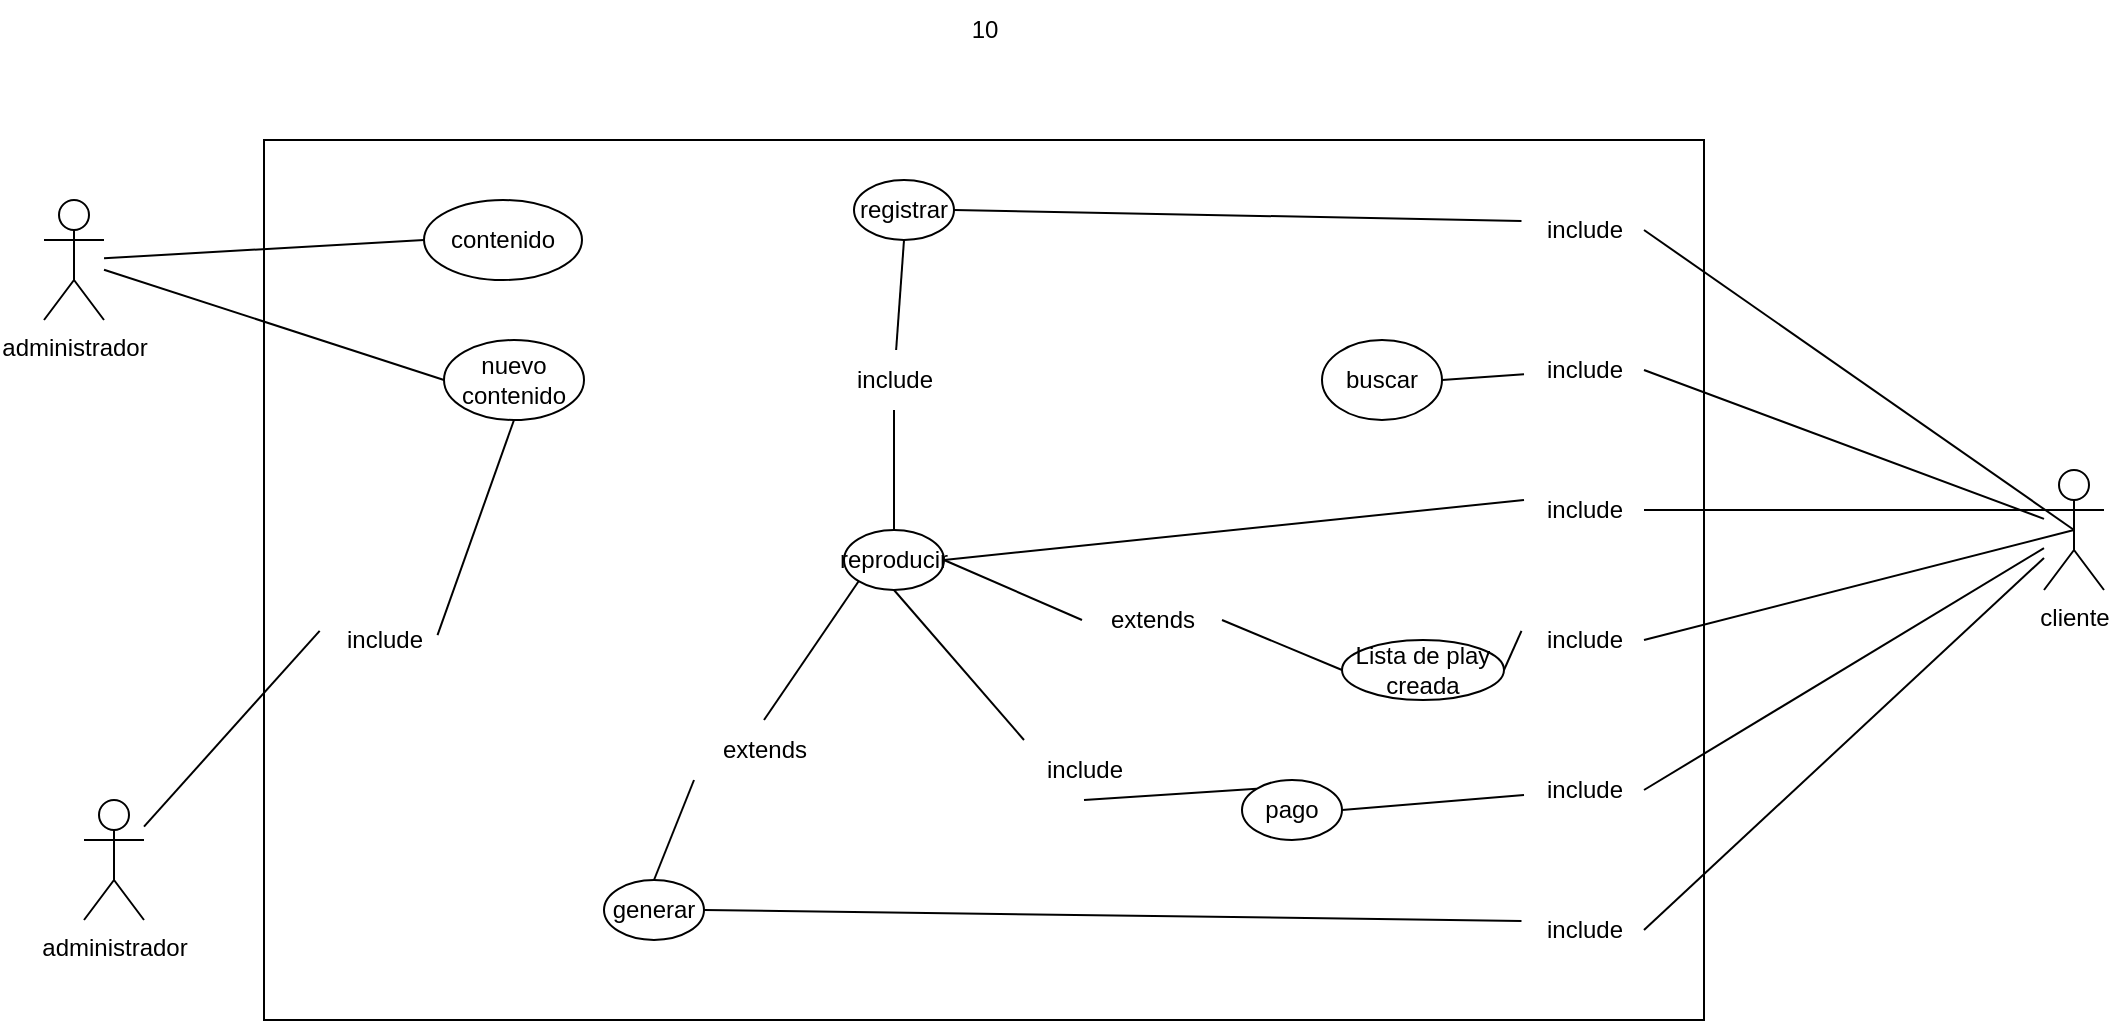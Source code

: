 <mxfile version="28.1.1">
  <diagram name="Página-1" id="DLSlPS5EdyWggtN-QKrr">
    <mxGraphModel dx="1169" dy="489" grid="1" gridSize="10" guides="1" tooltips="1" connect="1" arrows="1" fold="1" page="1" pageScale="1" pageWidth="827" pageHeight="1169" math="0" shadow="0">
      <root>
        <mxCell id="0" />
        <mxCell id="1" parent="0" />
        <mxCell id="KKY4X85VJavsMQhiZZJZ-1" value="" style="rounded=0;whiteSpace=wrap;html=1;" vertex="1" parent="1">
          <mxGeometry x="460" y="320" width="720" height="440" as="geometry" />
        </mxCell>
        <mxCell id="KKY4X85VJavsMQhiZZJZ-2" value="&lt;font style=&quot;vertical-align: inherit;&quot; dir=&quot;auto&quot;&gt;&lt;font style=&quot;vertical-align: inherit;&quot; dir=&quot;auto&quot;&gt;administrador&lt;/font&gt;&lt;/font&gt;" style="shape=umlActor;verticalLabelPosition=bottom;verticalAlign=top;html=1;outlineConnect=0;" vertex="1" parent="1">
          <mxGeometry x="350" y="350" width="30" height="60" as="geometry" />
        </mxCell>
        <mxCell id="KKY4X85VJavsMQhiZZJZ-3" value="&lt;font style=&quot;vertical-align: inherit;&quot; dir=&quot;auto&quot;&gt;&lt;font style=&quot;vertical-align: inherit;&quot; dir=&quot;auto&quot;&gt;cliente&lt;/font&gt;&lt;/font&gt;" style="shape=umlActor;verticalLabelPosition=bottom;verticalAlign=top;html=1;outlineConnect=0;" vertex="1" parent="1">
          <mxGeometry x="1350" y="485" width="30" height="60" as="geometry" />
        </mxCell>
        <mxCell id="KKY4X85VJavsMQhiZZJZ-4" value="&lt;font style=&quot;vertical-align: inherit;&quot; dir=&quot;auto&quot;&gt;&lt;font style=&quot;vertical-align: inherit;&quot; dir=&quot;auto&quot;&gt;&lt;font style=&quot;vertical-align: inherit;&quot; dir=&quot;auto&quot;&gt;&lt;font style=&quot;vertical-align: inherit;&quot; dir=&quot;auto&quot;&gt;&lt;font style=&quot;vertical-align: inherit;&quot; dir=&quot;auto&quot;&gt;&lt;font style=&quot;vertical-align: inherit;&quot; dir=&quot;auto&quot;&gt;reproducir&lt;/font&gt;&lt;/font&gt;&lt;/font&gt;&lt;/font&gt;&lt;/font&gt;&lt;/font&gt;" style="ellipse;whiteSpace=wrap;html=1;" vertex="1" parent="1">
          <mxGeometry x="750" y="515" width="50" height="30" as="geometry" />
        </mxCell>
        <mxCell id="KKY4X85VJavsMQhiZZJZ-6" value="&lt;font style=&quot;vertical-align: inherit;&quot; dir=&quot;auto&quot;&gt;&lt;font style=&quot;vertical-align: inherit;&quot; dir=&quot;auto&quot;&gt;buscar&lt;/font&gt;&lt;/font&gt;" style="ellipse;whiteSpace=wrap;html=1;" vertex="1" parent="1">
          <mxGeometry x="989" y="420" width="60" height="40" as="geometry" />
        </mxCell>
        <mxCell id="KKY4X85VJavsMQhiZZJZ-8" value="&lt;font style=&quot;vertical-align: inherit;&quot; dir=&quot;auto&quot;&gt;&lt;font style=&quot;vertical-align: inherit;&quot; dir=&quot;auto&quot;&gt;&lt;font style=&quot;vertical-align: inherit;&quot; dir=&quot;auto&quot;&gt;&lt;font style=&quot;vertical-align: inherit;&quot; dir=&quot;auto&quot;&gt;Lista de play creada&lt;/font&gt;&lt;/font&gt;&lt;/font&gt;&lt;/font&gt;" style="ellipse;whiteSpace=wrap;html=1;" vertex="1" parent="1">
          <mxGeometry x="999" y="570" width="81" height="30" as="geometry" />
        </mxCell>
        <mxCell id="KKY4X85VJavsMQhiZZJZ-9" value="&lt;font style=&quot;vertical-align: inherit;&quot; dir=&quot;auto&quot;&gt;&lt;font style=&quot;vertical-align: inherit;&quot; dir=&quot;auto&quot;&gt;&lt;font style=&quot;vertical-align: inherit;&quot; dir=&quot;auto&quot;&gt;&lt;font style=&quot;vertical-align: inherit;&quot; dir=&quot;auto&quot;&gt;pago&lt;/font&gt;&lt;/font&gt;&lt;/font&gt;&lt;/font&gt;" style="ellipse;whiteSpace=wrap;html=1;" vertex="1" parent="1">
          <mxGeometry x="949" y="640" width="50" height="30" as="geometry" />
        </mxCell>
        <mxCell id="KKY4X85VJavsMQhiZZJZ-11" value="&lt;font style=&quot;vertical-align: inherit;&quot; dir=&quot;auto&quot;&gt;&lt;font style=&quot;vertical-align: inherit;&quot; dir=&quot;auto&quot;&gt;&lt;font style=&quot;vertical-align: inherit;&quot; dir=&quot;auto&quot;&gt;&lt;font style=&quot;vertical-align: inherit;&quot; dir=&quot;auto&quot;&gt;contenido&lt;/font&gt;&lt;/font&gt;&lt;/font&gt;&lt;/font&gt;" style="ellipse;whiteSpace=wrap;html=1;" vertex="1" parent="1">
          <mxGeometry x="540" y="350" width="79" height="40" as="geometry" />
        </mxCell>
        <mxCell id="KKY4X85VJavsMQhiZZJZ-12" value="&lt;font style=&quot;vertical-align: inherit;&quot; dir=&quot;auto&quot;&gt;&lt;font style=&quot;vertical-align: inherit;&quot; dir=&quot;auto&quot;&gt;&lt;font style=&quot;vertical-align: inherit;&quot; dir=&quot;auto&quot;&gt;&lt;font style=&quot;vertical-align: inherit;&quot; dir=&quot;auto&quot;&gt;nuevo contenido&lt;/font&gt;&lt;/font&gt;&lt;/font&gt;&lt;/font&gt;" style="ellipse;whiteSpace=wrap;html=1;" vertex="1" parent="1">
          <mxGeometry x="550" y="420" width="70" height="40" as="geometry" />
        </mxCell>
        <mxCell id="KKY4X85VJavsMQhiZZJZ-13" value="" style="endArrow=none;html=1;rounded=0;exitX=0;exitY=0.5;exitDx=0;exitDy=0;" edge="1" parent="1" source="KKY4X85VJavsMQhiZZJZ-11" target="KKY4X85VJavsMQhiZZJZ-2">
          <mxGeometry width="50" height="50" relative="1" as="geometry">
            <mxPoint x="820" y="550" as="sourcePoint" />
            <mxPoint x="870" y="500" as="targetPoint" />
          </mxGeometry>
        </mxCell>
        <mxCell id="KKY4X85VJavsMQhiZZJZ-14" value="" style="endArrow=none;html=1;rounded=0;exitX=0;exitY=0.5;exitDx=0;exitDy=0;" edge="1" parent="1" source="KKY4X85VJavsMQhiZZJZ-12" target="KKY4X85VJavsMQhiZZJZ-2">
          <mxGeometry width="50" height="50" relative="1" as="geometry">
            <mxPoint x="550" y="432" as="sourcePoint" />
            <mxPoint x="380" y="400" as="targetPoint" />
          </mxGeometry>
        </mxCell>
        <mxCell id="KKY4X85VJavsMQhiZZJZ-16" value="" style="endArrow=none;html=1;rounded=0;exitX=0;exitY=0.333;exitDx=0;exitDy=0;exitPerimeter=0;entryX=1;entryY=0.5;entryDx=0;entryDy=0;" edge="1" parent="1" source="KKY4X85VJavsMQhiZZJZ-23" target="KKY4X85VJavsMQhiZZJZ-4">
          <mxGeometry width="50" height="50" relative="1" as="geometry">
            <mxPoint x="1040" y="442" as="sourcePoint" />
            <mxPoint x="870" y="410" as="targetPoint" />
          </mxGeometry>
        </mxCell>
        <mxCell id="KKY4X85VJavsMQhiZZJZ-17" value="" style="endArrow=none;html=1;rounded=0;entryX=1;entryY=0.5;entryDx=0;entryDy=0;" edge="1" parent="1" source="KKY4X85VJavsMQhiZZJZ-25" target="KKY4X85VJavsMQhiZZJZ-6">
          <mxGeometry width="50" height="50" relative="1" as="geometry">
            <mxPoint x="1050" y="482" as="sourcePoint" />
            <mxPoint x="880" y="450" as="targetPoint" />
          </mxGeometry>
        </mxCell>
        <mxCell id="KKY4X85VJavsMQhiZZJZ-18" value="" style="endArrow=none;html=1;rounded=0;exitX=-0.021;exitY=0.349;exitDx=0;exitDy=0;exitPerimeter=0;entryX=1;entryY=0.5;entryDx=0;entryDy=0;" edge="1" parent="1" source="KKY4X85VJavsMQhiZZJZ-27" target="KKY4X85VJavsMQhiZZJZ-8">
          <mxGeometry width="50" height="50" relative="1" as="geometry">
            <mxPoint x="1050" y="522" as="sourcePoint" />
            <mxPoint x="880" y="490" as="targetPoint" />
          </mxGeometry>
        </mxCell>
        <mxCell id="KKY4X85VJavsMQhiZZJZ-19" value="" style="endArrow=none;html=1;rounded=0;entryX=1;entryY=0.5;entryDx=0;entryDy=0;" edge="1" parent="1" source="KKY4X85VJavsMQhiZZJZ-29" target="KKY4X85VJavsMQhiZZJZ-9">
          <mxGeometry width="50" height="50" relative="1" as="geometry">
            <mxPoint x="1050" y="562" as="sourcePoint" />
            <mxPoint x="880" y="530" as="targetPoint" />
          </mxGeometry>
        </mxCell>
        <mxCell id="KKY4X85VJavsMQhiZZJZ-20" value="" style="endArrow=none;html=1;rounded=0;entryX=0.5;entryY=1;entryDx=0;entryDy=0;exitX=0.946;exitY=0.419;exitDx=0;exitDy=0;exitPerimeter=0;" edge="1" parent="1" source="KKY4X85VJavsMQhiZZJZ-31" target="KKY4X85VJavsMQhiZZJZ-12">
          <mxGeometry width="50" height="50" relative="1" as="geometry">
            <mxPoint x="1050" y="602" as="sourcePoint" />
            <mxPoint x="610.0" y="685" as="targetPoint" />
          </mxGeometry>
        </mxCell>
        <mxCell id="KKY4X85VJavsMQhiZZJZ-21" value="&lt;font style=&quot;vertical-align: inherit;&quot; dir=&quot;auto&quot;&gt;&lt;font style=&quot;vertical-align: inherit;&quot; dir=&quot;auto&quot;&gt;10&lt;/font&gt;&lt;/font&gt;" style="text;html=1;align=center;verticalAlign=middle;resizable=0;points=[];autosize=1;strokeColor=none;fillColor=none;" vertex="1" parent="1">
          <mxGeometry x="800" y="250" width="40" height="30" as="geometry" />
        </mxCell>
        <mxCell id="KKY4X85VJavsMQhiZZJZ-22" value="" style="endArrow=none;html=1;rounded=0;exitX=0;exitY=0.333;exitDx=0;exitDy=0;exitPerimeter=0;entryX=1;entryY=0.5;entryDx=0;entryDy=0;" edge="1" parent="1" source="KKY4X85VJavsMQhiZZJZ-3" target="KKY4X85VJavsMQhiZZJZ-23">
          <mxGeometry width="50" height="50" relative="1" as="geometry">
            <mxPoint x="1260" y="550" as="sourcePoint" />
            <mxPoint x="1030" y="365" as="targetPoint" />
          </mxGeometry>
        </mxCell>
        <mxCell id="KKY4X85VJavsMQhiZZJZ-23" value="&lt;font style=&quot;vertical-align: inherit;&quot; dir=&quot;auto&quot;&gt;&lt;font style=&quot;vertical-align: inherit;&quot; dir=&quot;auto&quot;&gt;include&lt;/font&gt;&lt;/font&gt;" style="text;html=1;align=center;verticalAlign=middle;resizable=0;points=[];autosize=1;strokeColor=none;fillColor=none;" vertex="1" parent="1">
          <mxGeometry x="1090" y="490" width="60" height="30" as="geometry" />
        </mxCell>
        <mxCell id="KKY4X85VJavsMQhiZZJZ-24" value="" style="endArrow=none;html=1;rounded=0;entryX=1;entryY=0.5;entryDx=0;entryDy=0;" edge="1" parent="1" source="KKY4X85VJavsMQhiZZJZ-3" target="KKY4X85VJavsMQhiZZJZ-25">
          <mxGeometry width="50" height="50" relative="1" as="geometry">
            <mxPoint x="1260" y="553" as="sourcePoint" />
            <mxPoint x="1030" y="440" as="targetPoint" />
            <Array as="points" />
          </mxGeometry>
        </mxCell>
        <mxCell id="KKY4X85VJavsMQhiZZJZ-25" value="&lt;font style=&quot;vertical-align: inherit;&quot; dir=&quot;auto&quot;&gt;&lt;font style=&quot;vertical-align: inherit;&quot; dir=&quot;auto&quot;&gt;include&lt;/font&gt;&lt;/font&gt;" style="text;html=1;align=center;verticalAlign=middle;resizable=0;points=[];autosize=1;strokeColor=none;fillColor=none;" vertex="1" parent="1">
          <mxGeometry x="1090" y="420" width="60" height="30" as="geometry" />
        </mxCell>
        <mxCell id="KKY4X85VJavsMQhiZZJZ-26" value="" style="endArrow=none;html=1;rounded=0;exitX=0.5;exitY=0.5;exitDx=0;exitDy=0;exitPerimeter=0;entryX=1;entryY=0.5;entryDx=0;entryDy=0;" edge="1" parent="1" source="KKY4X85VJavsMQhiZZJZ-3" target="KKY4X85VJavsMQhiZZJZ-27">
          <mxGeometry width="50" height="50" relative="1" as="geometry">
            <mxPoint x="1275" y="560" as="sourcePoint" />
            <mxPoint x="1030" y="505" as="targetPoint" />
          </mxGeometry>
        </mxCell>
        <mxCell id="KKY4X85VJavsMQhiZZJZ-27" value="&lt;font style=&quot;vertical-align: inherit;&quot; dir=&quot;auto&quot;&gt;&lt;font style=&quot;vertical-align: inherit;&quot; dir=&quot;auto&quot;&gt;include&lt;/font&gt;&lt;/font&gt;" style="text;html=1;align=center;verticalAlign=middle;resizable=0;points=[];autosize=1;strokeColor=none;fillColor=none;" vertex="1" parent="1">
          <mxGeometry x="1090" y="555" width="60" height="30" as="geometry" />
        </mxCell>
        <mxCell id="KKY4X85VJavsMQhiZZJZ-28" value="" style="endArrow=none;html=1;rounded=0;entryX=1;entryY=0.5;entryDx=0;entryDy=0;" edge="1" parent="1" source="KKY4X85VJavsMQhiZZJZ-3" target="KKY4X85VJavsMQhiZZJZ-29">
          <mxGeometry width="50" height="50" relative="1" as="geometry">
            <mxPoint x="1260" y="562" as="sourcePoint" />
            <mxPoint x="1030" y="585" as="targetPoint" />
          </mxGeometry>
        </mxCell>
        <mxCell id="KKY4X85VJavsMQhiZZJZ-29" value="&lt;font style=&quot;vertical-align: inherit;&quot; dir=&quot;auto&quot;&gt;&lt;font style=&quot;vertical-align: inherit;&quot; dir=&quot;auto&quot;&gt;include&lt;/font&gt;&lt;/font&gt;" style="text;html=1;align=center;verticalAlign=middle;resizable=0;points=[];autosize=1;strokeColor=none;fillColor=none;" vertex="1" parent="1">
          <mxGeometry x="1090" y="630" width="60" height="30" as="geometry" />
        </mxCell>
        <mxCell id="KKY4X85VJavsMQhiZZJZ-30" value="" style="endArrow=none;html=1;rounded=0;entryX=-0.036;entryY=0.349;entryDx=0;entryDy=0;entryPerimeter=0;" edge="1" parent="1" source="KKY4X85VJavsMQhiZZJZ-38" target="KKY4X85VJavsMQhiZZJZ-31">
          <mxGeometry width="50" height="50" relative="1" as="geometry">
            <mxPoint x="1260" y="566" as="sourcePoint" />
            <mxPoint x="1030" y="665" as="targetPoint" />
          </mxGeometry>
        </mxCell>
        <mxCell id="KKY4X85VJavsMQhiZZJZ-31" value="&lt;font style=&quot;vertical-align: inherit;&quot; dir=&quot;auto&quot;&gt;&lt;font style=&quot;vertical-align: inherit;&quot; dir=&quot;auto&quot;&gt;include&lt;/font&gt;&lt;/font&gt;" style="text;html=1;align=center;verticalAlign=middle;resizable=0;points=[];autosize=1;strokeColor=none;fillColor=none;" vertex="1" parent="1">
          <mxGeometry x="490" y="555" width="60" height="30" as="geometry" />
        </mxCell>
        <mxCell id="KKY4X85VJavsMQhiZZJZ-38" value="&lt;font style=&quot;vertical-align: inherit;&quot; dir=&quot;auto&quot;&gt;&lt;font style=&quot;vertical-align: inherit;&quot; dir=&quot;auto&quot;&gt;administrador&lt;/font&gt;&lt;/font&gt;" style="shape=umlActor;verticalLabelPosition=bottom;verticalAlign=top;html=1;outlineConnect=0;" vertex="1" parent="1">
          <mxGeometry x="370" y="650" width="30" height="60" as="geometry" />
        </mxCell>
        <mxCell id="KKY4X85VJavsMQhiZZJZ-40" value="&lt;font style=&quot;vertical-align: inherit;&quot; dir=&quot;auto&quot;&gt;&lt;font style=&quot;vertical-align: inherit;&quot; dir=&quot;auto&quot;&gt;&lt;font style=&quot;vertical-align: inherit;&quot; dir=&quot;auto&quot;&gt;&lt;font style=&quot;vertical-align: inherit;&quot; dir=&quot;auto&quot;&gt;generar&lt;/font&gt;&lt;/font&gt;&lt;/font&gt;&lt;/font&gt;" style="ellipse;whiteSpace=wrap;html=1;" vertex="1" parent="1">
          <mxGeometry x="630" y="690" width="50" height="30" as="geometry" />
        </mxCell>
        <mxCell id="KKY4X85VJavsMQhiZZJZ-41" value="" style="endArrow=none;html=1;rounded=0;exitX=-0.021;exitY=0.349;exitDx=0;exitDy=0;exitPerimeter=0;entryX=1;entryY=0.5;entryDx=0;entryDy=0;" edge="1" parent="1" source="KKY4X85VJavsMQhiZZJZ-43" target="KKY4X85VJavsMQhiZZJZ-40">
          <mxGeometry width="50" height="50" relative="1" as="geometry">
            <mxPoint x="1361" y="692" as="sourcePoint" />
            <mxPoint x="1191" y="660" as="targetPoint" />
          </mxGeometry>
        </mxCell>
        <mxCell id="KKY4X85VJavsMQhiZZJZ-42" value="" style="endArrow=none;html=1;rounded=0;entryX=1;entryY=0.5;entryDx=0;entryDy=0;" edge="1" parent="1" source="KKY4X85VJavsMQhiZZJZ-3" target="KKY4X85VJavsMQhiZZJZ-43">
          <mxGeometry width="50" height="50" relative="1" as="geometry">
            <mxPoint x="1586" y="730" as="sourcePoint" />
            <mxPoint x="1341" y="675" as="targetPoint" />
          </mxGeometry>
        </mxCell>
        <mxCell id="KKY4X85VJavsMQhiZZJZ-43" value="&lt;font style=&quot;vertical-align: inherit;&quot; dir=&quot;auto&quot;&gt;&lt;font style=&quot;vertical-align: inherit;&quot; dir=&quot;auto&quot;&gt;include&lt;/font&gt;&lt;/font&gt;" style="text;html=1;align=center;verticalAlign=middle;resizable=0;points=[];autosize=1;strokeColor=none;fillColor=none;" vertex="1" parent="1">
          <mxGeometry x="1090" y="700" width="60" height="30" as="geometry" />
        </mxCell>
        <mxCell id="KKY4X85VJavsMQhiZZJZ-45" value="&lt;font style=&quot;vertical-align: inherit;&quot; dir=&quot;auto&quot;&gt;&lt;font style=&quot;vertical-align: inherit;&quot; dir=&quot;auto&quot;&gt;&lt;font style=&quot;vertical-align: inherit;&quot; dir=&quot;auto&quot;&gt;&lt;font style=&quot;vertical-align: inherit;&quot; dir=&quot;auto&quot;&gt;registrar&lt;/font&gt;&lt;/font&gt;&lt;/font&gt;&lt;/font&gt;" style="ellipse;whiteSpace=wrap;html=1;" vertex="1" parent="1">
          <mxGeometry x="755" y="340" width="50" height="30" as="geometry" />
        </mxCell>
        <mxCell id="KKY4X85VJavsMQhiZZJZ-46" value="" style="endArrow=none;html=1;rounded=0;exitX=-0.021;exitY=0.349;exitDx=0;exitDy=0;exitPerimeter=0;entryX=1;entryY=0.5;entryDx=0;entryDy=0;" edge="1" parent="1" source="KKY4X85VJavsMQhiZZJZ-48" target="KKY4X85VJavsMQhiZZJZ-45">
          <mxGeometry width="50" height="50" relative="1" as="geometry">
            <mxPoint x="1491" y="702" as="sourcePoint" />
            <mxPoint x="1321" y="670" as="targetPoint" />
          </mxGeometry>
        </mxCell>
        <mxCell id="KKY4X85VJavsMQhiZZJZ-47" value="" style="endArrow=none;html=1;rounded=0;exitX=0.5;exitY=0.5;exitDx=0;exitDy=0;exitPerimeter=0;entryX=1;entryY=0.5;entryDx=0;entryDy=0;" edge="1" parent="1" source="KKY4X85VJavsMQhiZZJZ-3" target="KKY4X85VJavsMQhiZZJZ-48">
          <mxGeometry width="50" height="50" relative="1" as="geometry">
            <mxPoint x="1716" y="740" as="sourcePoint" />
            <mxPoint x="1471" y="685" as="targetPoint" />
          </mxGeometry>
        </mxCell>
        <mxCell id="KKY4X85VJavsMQhiZZJZ-48" value="&lt;font style=&quot;vertical-align: inherit;&quot; dir=&quot;auto&quot;&gt;&lt;font style=&quot;vertical-align: inherit;&quot; dir=&quot;auto&quot;&gt;include&lt;/font&gt;&lt;/font&gt;" style="text;html=1;align=center;verticalAlign=middle;resizable=0;points=[];autosize=1;strokeColor=none;fillColor=none;" vertex="1" parent="1">
          <mxGeometry x="1090" y="350" width="60" height="30" as="geometry" />
        </mxCell>
        <mxCell id="KKY4X85VJavsMQhiZZJZ-50" value="" style="endArrow=none;html=1;rounded=0;entryX=0.5;entryY=1;entryDx=0;entryDy=0;" edge="1" parent="1" source="KKY4X85VJavsMQhiZZJZ-51" target="KKY4X85VJavsMQhiZZJZ-45">
          <mxGeometry width="50" height="50" relative="1" as="geometry">
            <mxPoint x="880" y="570" as="sourcePoint" />
            <mxPoint x="930" y="520" as="targetPoint" />
          </mxGeometry>
        </mxCell>
        <mxCell id="KKY4X85VJavsMQhiZZJZ-52" value="" style="endArrow=none;html=1;rounded=0;entryX=0.5;entryY=1;entryDx=0;entryDy=0;" edge="1" parent="1" source="KKY4X85VJavsMQhiZZJZ-4" target="KKY4X85VJavsMQhiZZJZ-51">
          <mxGeometry width="50" height="50" relative="1" as="geometry">
            <mxPoint x="901" y="515" as="sourcePoint" />
            <mxPoint x="955" y="380" as="targetPoint" />
          </mxGeometry>
        </mxCell>
        <mxCell id="KKY4X85VJavsMQhiZZJZ-51" value="&lt;font style=&quot;vertical-align: inherit;&quot; dir=&quot;auto&quot;&gt;&lt;font style=&quot;vertical-align: inherit;&quot; dir=&quot;auto&quot;&gt;include&lt;/font&gt;&lt;/font&gt;" style="text;html=1;align=center;verticalAlign=middle;resizable=0;points=[];autosize=1;strokeColor=none;fillColor=none;" vertex="1" parent="1">
          <mxGeometry x="745" y="425" width="60" height="30" as="geometry" />
        </mxCell>
        <mxCell id="KKY4X85VJavsMQhiZZJZ-53" value="" style="endArrow=none;html=1;rounded=0;entryX=0.5;entryY=1;entryDx=0;entryDy=0;exitX=0;exitY=0;exitDx=0;exitDy=0;" edge="1" parent="1" source="KKY4X85VJavsMQhiZZJZ-54" target="KKY4X85VJavsMQhiZZJZ-4">
          <mxGeometry width="50" height="50" relative="1" as="geometry">
            <mxPoint x="878" y="635" as="sourcePoint" />
            <mxPoint x="870" y="580" as="targetPoint" />
          </mxGeometry>
        </mxCell>
        <mxCell id="KKY4X85VJavsMQhiZZJZ-55" value="" style="endArrow=none;html=1;rounded=0;entryX=0.5;entryY=1;entryDx=0;entryDy=0;exitX=0;exitY=0;exitDx=0;exitDy=0;" edge="1" parent="1" source="KKY4X85VJavsMQhiZZJZ-9" target="KKY4X85VJavsMQhiZZJZ-54">
          <mxGeometry width="50" height="50" relative="1" as="geometry">
            <mxPoint x="956" y="644" as="sourcePoint" />
            <mxPoint x="895" y="545" as="targetPoint" />
          </mxGeometry>
        </mxCell>
        <mxCell id="KKY4X85VJavsMQhiZZJZ-54" value="&lt;font style=&quot;vertical-align: inherit;&quot; dir=&quot;auto&quot;&gt;&lt;font style=&quot;vertical-align: inherit;&quot; dir=&quot;auto&quot;&gt;include&lt;/font&gt;&lt;/font&gt;" style="text;html=1;align=center;verticalAlign=middle;resizable=0;points=[];autosize=1;strokeColor=none;fillColor=none;" vertex="1" parent="1">
          <mxGeometry x="840" y="620" width="60" height="30" as="geometry" />
        </mxCell>
        <mxCell id="KKY4X85VJavsMQhiZZJZ-56" value="" style="endArrow=none;html=1;rounded=0;exitX=0;exitY=0.5;exitDx=0;exitDy=0;entryX=1;entryY=0.5;entryDx=0;entryDy=0;" edge="1" parent="1" source="KKY4X85VJavsMQhiZZJZ-57" target="KKY4X85VJavsMQhiZZJZ-4">
          <mxGeometry width="50" height="50" relative="1" as="geometry">
            <mxPoint x="1180" y="570" as="sourcePoint" />
            <mxPoint x="890" y="600" as="targetPoint" />
          </mxGeometry>
        </mxCell>
        <mxCell id="KKY4X85VJavsMQhiZZJZ-58" value="" style="endArrow=none;html=1;rounded=0;exitX=0;exitY=0.5;exitDx=0;exitDy=0;entryX=1;entryY=0.5;entryDx=0;entryDy=0;" edge="1" parent="1" source="KKY4X85VJavsMQhiZZJZ-8" target="KKY4X85VJavsMQhiZZJZ-57">
          <mxGeometry width="50" height="50" relative="1" as="geometry">
            <mxPoint x="999" y="585" as="sourcePoint" />
            <mxPoint x="800" y="530" as="targetPoint" />
          </mxGeometry>
        </mxCell>
        <mxCell id="KKY4X85VJavsMQhiZZJZ-57" value="&lt;font style=&quot;vertical-align: inherit;&quot; dir=&quot;auto&quot;&gt;&lt;font style=&quot;vertical-align: inherit;&quot; dir=&quot;auto&quot;&gt;extends&lt;/font&gt;&lt;/font&gt;" style="text;html=1;align=center;verticalAlign=middle;resizable=0;points=[];autosize=1;strokeColor=none;fillColor=none;" vertex="1" parent="1">
          <mxGeometry x="869" y="545" width="70" height="30" as="geometry" />
        </mxCell>
        <mxCell id="KKY4X85VJavsMQhiZZJZ-59" value="" style="endArrow=none;html=1;rounded=0;entryX=0;entryY=1;entryDx=0;entryDy=0;exitX=0.5;exitY=0;exitDx=0;exitDy=0;" edge="1" parent="1" source="KKY4X85VJavsMQhiZZJZ-60" target="KKY4X85VJavsMQhiZZJZ-4">
          <mxGeometry width="50" height="50" relative="1" as="geometry">
            <mxPoint x="795" y="705" as="sourcePoint" />
            <mxPoint x="730" y="630" as="targetPoint" />
          </mxGeometry>
        </mxCell>
        <mxCell id="KKY4X85VJavsMQhiZZJZ-61" value="" style="endArrow=none;html=1;rounded=0;entryX=0;entryY=1;entryDx=0;entryDy=0;exitX=0.5;exitY=0;exitDx=0;exitDy=0;" edge="1" parent="1" source="KKY4X85VJavsMQhiZZJZ-40" target="KKY4X85VJavsMQhiZZJZ-60">
          <mxGeometry width="50" height="50" relative="1" as="geometry">
            <mxPoint x="655" y="690" as="sourcePoint" />
            <mxPoint x="757" y="541" as="targetPoint" />
          </mxGeometry>
        </mxCell>
        <mxCell id="KKY4X85VJavsMQhiZZJZ-60" value="&lt;font style=&quot;vertical-align: inherit;&quot; dir=&quot;auto&quot;&gt;&lt;font style=&quot;vertical-align: inherit;&quot; dir=&quot;auto&quot;&gt;extends&lt;/font&gt;&lt;/font&gt;" style="text;html=1;align=center;verticalAlign=middle;resizable=0;points=[];autosize=1;strokeColor=none;fillColor=none;" vertex="1" parent="1">
          <mxGeometry x="675" y="610" width="70" height="30" as="geometry" />
        </mxCell>
      </root>
    </mxGraphModel>
  </diagram>
</mxfile>
